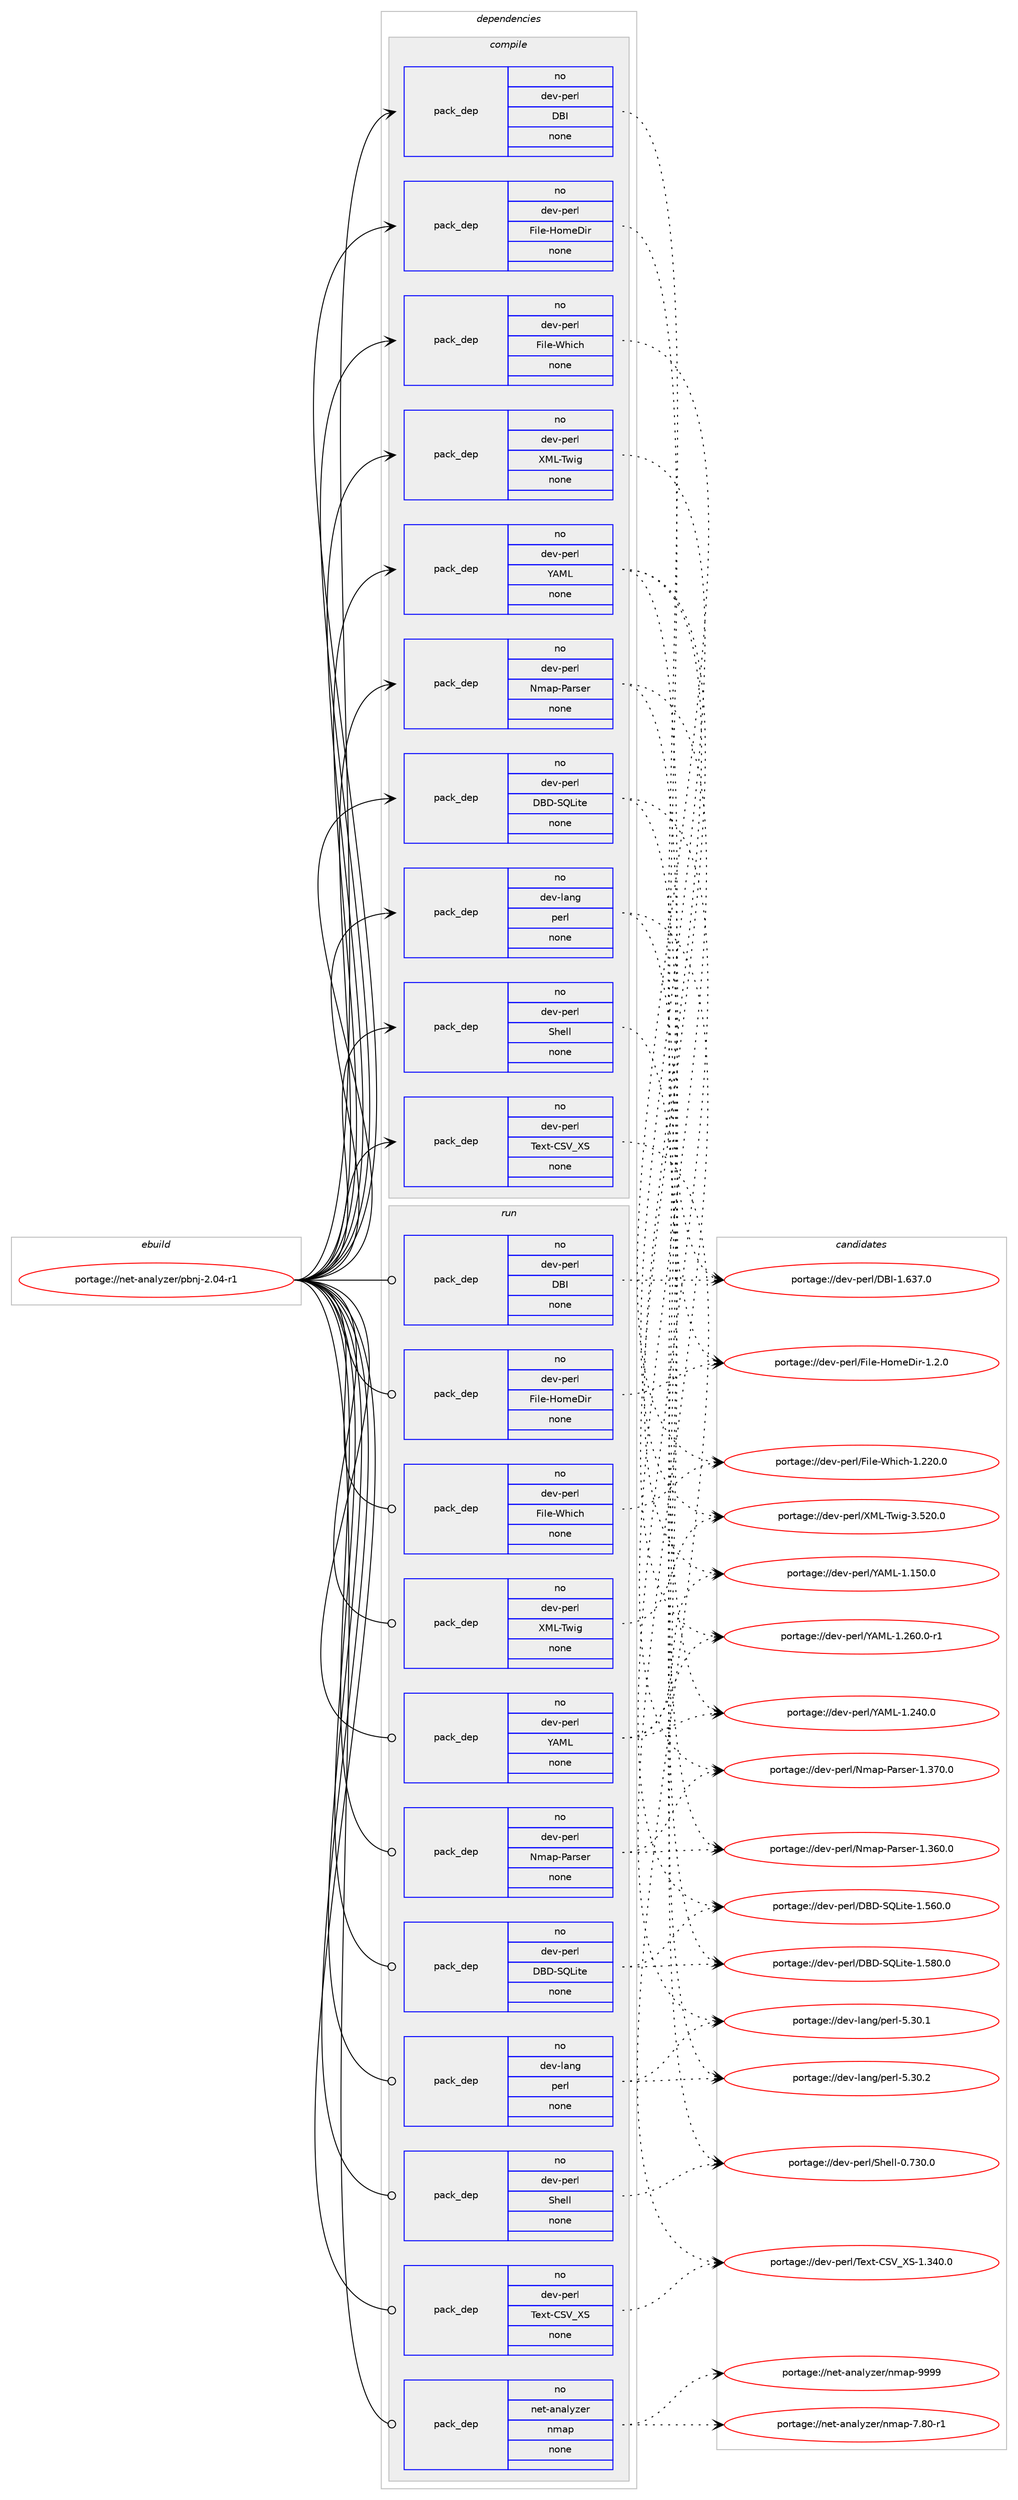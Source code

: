 digraph prolog {

# *************
# Graph options
# *************

newrank=true;
concentrate=true;
compound=true;
graph [rankdir=LR,fontname=Helvetica,fontsize=10,ranksep=1.5];#, ranksep=2.5, nodesep=0.2];
edge  [arrowhead=vee];
node  [fontname=Helvetica,fontsize=10];

# **********
# The ebuild
# **********

subgraph cluster_leftcol {
color=gray;
rank=same;
label=<<i>ebuild</i>>;
id [label="portage://net-analyzer/pbnj-2.04-r1", color=red, width=4, href="../net-analyzer/pbnj-2.04-r1.svg"];
}

# ****************
# The dependencies
# ****************

subgraph cluster_midcol {
color=gray;
label=<<i>dependencies</i>>;
subgraph cluster_compile {
fillcolor="#eeeeee";
style=filled;
label=<<i>compile</i>>;
subgraph pack7476 {
dependency8882 [label=<<TABLE BORDER="0" CELLBORDER="1" CELLSPACING="0" CELLPADDING="4" WIDTH="220"><TR><TD ROWSPAN="6" CELLPADDING="30">pack_dep</TD></TR><TR><TD WIDTH="110">no</TD></TR><TR><TD>dev-lang</TD></TR><TR><TD>perl</TD></TR><TR><TD>none</TD></TR><TR><TD></TD></TR></TABLE>>, shape=none, color=blue];
}
id:e -> dependency8882:w [weight=20,style="solid",arrowhead="vee"];
subgraph pack7477 {
dependency8883 [label=<<TABLE BORDER="0" CELLBORDER="1" CELLSPACING="0" CELLPADDING="4" WIDTH="220"><TR><TD ROWSPAN="6" CELLPADDING="30">pack_dep</TD></TR><TR><TD WIDTH="110">no</TD></TR><TR><TD>dev-perl</TD></TR><TR><TD>DBD-SQLite</TD></TR><TR><TD>none</TD></TR><TR><TD></TD></TR></TABLE>>, shape=none, color=blue];
}
id:e -> dependency8883:w [weight=20,style="solid",arrowhead="vee"];
subgraph pack7478 {
dependency8884 [label=<<TABLE BORDER="0" CELLBORDER="1" CELLSPACING="0" CELLPADDING="4" WIDTH="220"><TR><TD ROWSPAN="6" CELLPADDING="30">pack_dep</TD></TR><TR><TD WIDTH="110">no</TD></TR><TR><TD>dev-perl</TD></TR><TR><TD>DBI</TD></TR><TR><TD>none</TD></TR><TR><TD></TD></TR></TABLE>>, shape=none, color=blue];
}
id:e -> dependency8884:w [weight=20,style="solid",arrowhead="vee"];
subgraph pack7479 {
dependency8885 [label=<<TABLE BORDER="0" CELLBORDER="1" CELLSPACING="0" CELLPADDING="4" WIDTH="220"><TR><TD ROWSPAN="6" CELLPADDING="30">pack_dep</TD></TR><TR><TD WIDTH="110">no</TD></TR><TR><TD>dev-perl</TD></TR><TR><TD>File-HomeDir</TD></TR><TR><TD>none</TD></TR><TR><TD></TD></TR></TABLE>>, shape=none, color=blue];
}
id:e -> dependency8885:w [weight=20,style="solid",arrowhead="vee"];
subgraph pack7480 {
dependency8886 [label=<<TABLE BORDER="0" CELLBORDER="1" CELLSPACING="0" CELLPADDING="4" WIDTH="220"><TR><TD ROWSPAN="6" CELLPADDING="30">pack_dep</TD></TR><TR><TD WIDTH="110">no</TD></TR><TR><TD>dev-perl</TD></TR><TR><TD>File-Which</TD></TR><TR><TD>none</TD></TR><TR><TD></TD></TR></TABLE>>, shape=none, color=blue];
}
id:e -> dependency8886:w [weight=20,style="solid",arrowhead="vee"];
subgraph pack7481 {
dependency8887 [label=<<TABLE BORDER="0" CELLBORDER="1" CELLSPACING="0" CELLPADDING="4" WIDTH="220"><TR><TD ROWSPAN="6" CELLPADDING="30">pack_dep</TD></TR><TR><TD WIDTH="110">no</TD></TR><TR><TD>dev-perl</TD></TR><TR><TD>Nmap-Parser</TD></TR><TR><TD>none</TD></TR><TR><TD></TD></TR></TABLE>>, shape=none, color=blue];
}
id:e -> dependency8887:w [weight=20,style="solid",arrowhead="vee"];
subgraph pack7482 {
dependency8888 [label=<<TABLE BORDER="0" CELLBORDER="1" CELLSPACING="0" CELLPADDING="4" WIDTH="220"><TR><TD ROWSPAN="6" CELLPADDING="30">pack_dep</TD></TR><TR><TD WIDTH="110">no</TD></TR><TR><TD>dev-perl</TD></TR><TR><TD>Shell</TD></TR><TR><TD>none</TD></TR><TR><TD></TD></TR></TABLE>>, shape=none, color=blue];
}
id:e -> dependency8888:w [weight=20,style="solid",arrowhead="vee"];
subgraph pack7483 {
dependency8889 [label=<<TABLE BORDER="0" CELLBORDER="1" CELLSPACING="0" CELLPADDING="4" WIDTH="220"><TR><TD ROWSPAN="6" CELLPADDING="30">pack_dep</TD></TR><TR><TD WIDTH="110">no</TD></TR><TR><TD>dev-perl</TD></TR><TR><TD>Text-CSV_XS</TD></TR><TR><TD>none</TD></TR><TR><TD></TD></TR></TABLE>>, shape=none, color=blue];
}
id:e -> dependency8889:w [weight=20,style="solid",arrowhead="vee"];
subgraph pack7484 {
dependency8890 [label=<<TABLE BORDER="0" CELLBORDER="1" CELLSPACING="0" CELLPADDING="4" WIDTH="220"><TR><TD ROWSPAN="6" CELLPADDING="30">pack_dep</TD></TR><TR><TD WIDTH="110">no</TD></TR><TR><TD>dev-perl</TD></TR><TR><TD>XML-Twig</TD></TR><TR><TD>none</TD></TR><TR><TD></TD></TR></TABLE>>, shape=none, color=blue];
}
id:e -> dependency8890:w [weight=20,style="solid",arrowhead="vee"];
subgraph pack7485 {
dependency8891 [label=<<TABLE BORDER="0" CELLBORDER="1" CELLSPACING="0" CELLPADDING="4" WIDTH="220"><TR><TD ROWSPAN="6" CELLPADDING="30">pack_dep</TD></TR><TR><TD WIDTH="110">no</TD></TR><TR><TD>dev-perl</TD></TR><TR><TD>YAML</TD></TR><TR><TD>none</TD></TR><TR><TD></TD></TR></TABLE>>, shape=none, color=blue];
}
id:e -> dependency8891:w [weight=20,style="solid",arrowhead="vee"];
}
subgraph cluster_compileandrun {
fillcolor="#eeeeee";
style=filled;
label=<<i>compile and run</i>>;
}
subgraph cluster_run {
fillcolor="#eeeeee";
style=filled;
label=<<i>run</i>>;
subgraph pack7486 {
dependency8892 [label=<<TABLE BORDER="0" CELLBORDER="1" CELLSPACING="0" CELLPADDING="4" WIDTH="220"><TR><TD ROWSPAN="6" CELLPADDING="30">pack_dep</TD></TR><TR><TD WIDTH="110">no</TD></TR><TR><TD>dev-lang</TD></TR><TR><TD>perl</TD></TR><TR><TD>none</TD></TR><TR><TD></TD></TR></TABLE>>, shape=none, color=blue];
}
id:e -> dependency8892:w [weight=20,style="solid",arrowhead="odot"];
subgraph pack7487 {
dependency8893 [label=<<TABLE BORDER="0" CELLBORDER="1" CELLSPACING="0" CELLPADDING="4" WIDTH="220"><TR><TD ROWSPAN="6" CELLPADDING="30">pack_dep</TD></TR><TR><TD WIDTH="110">no</TD></TR><TR><TD>dev-perl</TD></TR><TR><TD>DBD-SQLite</TD></TR><TR><TD>none</TD></TR><TR><TD></TD></TR></TABLE>>, shape=none, color=blue];
}
id:e -> dependency8893:w [weight=20,style="solid",arrowhead="odot"];
subgraph pack7488 {
dependency8894 [label=<<TABLE BORDER="0" CELLBORDER="1" CELLSPACING="0" CELLPADDING="4" WIDTH="220"><TR><TD ROWSPAN="6" CELLPADDING="30">pack_dep</TD></TR><TR><TD WIDTH="110">no</TD></TR><TR><TD>dev-perl</TD></TR><TR><TD>DBI</TD></TR><TR><TD>none</TD></TR><TR><TD></TD></TR></TABLE>>, shape=none, color=blue];
}
id:e -> dependency8894:w [weight=20,style="solid",arrowhead="odot"];
subgraph pack7489 {
dependency8895 [label=<<TABLE BORDER="0" CELLBORDER="1" CELLSPACING="0" CELLPADDING="4" WIDTH="220"><TR><TD ROWSPAN="6" CELLPADDING="30">pack_dep</TD></TR><TR><TD WIDTH="110">no</TD></TR><TR><TD>dev-perl</TD></TR><TR><TD>File-HomeDir</TD></TR><TR><TD>none</TD></TR><TR><TD></TD></TR></TABLE>>, shape=none, color=blue];
}
id:e -> dependency8895:w [weight=20,style="solid",arrowhead="odot"];
subgraph pack7490 {
dependency8896 [label=<<TABLE BORDER="0" CELLBORDER="1" CELLSPACING="0" CELLPADDING="4" WIDTH="220"><TR><TD ROWSPAN="6" CELLPADDING="30">pack_dep</TD></TR><TR><TD WIDTH="110">no</TD></TR><TR><TD>dev-perl</TD></TR><TR><TD>File-Which</TD></TR><TR><TD>none</TD></TR><TR><TD></TD></TR></TABLE>>, shape=none, color=blue];
}
id:e -> dependency8896:w [weight=20,style="solid",arrowhead="odot"];
subgraph pack7491 {
dependency8897 [label=<<TABLE BORDER="0" CELLBORDER="1" CELLSPACING="0" CELLPADDING="4" WIDTH="220"><TR><TD ROWSPAN="6" CELLPADDING="30">pack_dep</TD></TR><TR><TD WIDTH="110">no</TD></TR><TR><TD>dev-perl</TD></TR><TR><TD>Nmap-Parser</TD></TR><TR><TD>none</TD></TR><TR><TD></TD></TR></TABLE>>, shape=none, color=blue];
}
id:e -> dependency8897:w [weight=20,style="solid",arrowhead="odot"];
subgraph pack7492 {
dependency8898 [label=<<TABLE BORDER="0" CELLBORDER="1" CELLSPACING="0" CELLPADDING="4" WIDTH="220"><TR><TD ROWSPAN="6" CELLPADDING="30">pack_dep</TD></TR><TR><TD WIDTH="110">no</TD></TR><TR><TD>dev-perl</TD></TR><TR><TD>Shell</TD></TR><TR><TD>none</TD></TR><TR><TD></TD></TR></TABLE>>, shape=none, color=blue];
}
id:e -> dependency8898:w [weight=20,style="solid",arrowhead="odot"];
subgraph pack7493 {
dependency8899 [label=<<TABLE BORDER="0" CELLBORDER="1" CELLSPACING="0" CELLPADDING="4" WIDTH="220"><TR><TD ROWSPAN="6" CELLPADDING="30">pack_dep</TD></TR><TR><TD WIDTH="110">no</TD></TR><TR><TD>dev-perl</TD></TR><TR><TD>Text-CSV_XS</TD></TR><TR><TD>none</TD></TR><TR><TD></TD></TR></TABLE>>, shape=none, color=blue];
}
id:e -> dependency8899:w [weight=20,style="solid",arrowhead="odot"];
subgraph pack7494 {
dependency8900 [label=<<TABLE BORDER="0" CELLBORDER="1" CELLSPACING="0" CELLPADDING="4" WIDTH="220"><TR><TD ROWSPAN="6" CELLPADDING="30">pack_dep</TD></TR><TR><TD WIDTH="110">no</TD></TR><TR><TD>dev-perl</TD></TR><TR><TD>XML-Twig</TD></TR><TR><TD>none</TD></TR><TR><TD></TD></TR></TABLE>>, shape=none, color=blue];
}
id:e -> dependency8900:w [weight=20,style="solid",arrowhead="odot"];
subgraph pack7495 {
dependency8901 [label=<<TABLE BORDER="0" CELLBORDER="1" CELLSPACING="0" CELLPADDING="4" WIDTH="220"><TR><TD ROWSPAN="6" CELLPADDING="30">pack_dep</TD></TR><TR><TD WIDTH="110">no</TD></TR><TR><TD>dev-perl</TD></TR><TR><TD>YAML</TD></TR><TR><TD>none</TD></TR><TR><TD></TD></TR></TABLE>>, shape=none, color=blue];
}
id:e -> dependency8901:w [weight=20,style="solid",arrowhead="odot"];
subgraph pack7496 {
dependency8902 [label=<<TABLE BORDER="0" CELLBORDER="1" CELLSPACING="0" CELLPADDING="4" WIDTH="220"><TR><TD ROWSPAN="6" CELLPADDING="30">pack_dep</TD></TR><TR><TD WIDTH="110">no</TD></TR><TR><TD>net-analyzer</TD></TR><TR><TD>nmap</TD></TR><TR><TD>none</TD></TR><TR><TD></TD></TR></TABLE>>, shape=none, color=blue];
}
id:e -> dependency8902:w [weight=20,style="solid",arrowhead="odot"];
}
}

# **************
# The candidates
# **************

subgraph cluster_choices {
rank=same;
color=gray;
label=<<i>candidates</i>>;

subgraph choice7476 {
color=black;
nodesep=1;
choice10010111845108971101034711210111410845534651484650 [label="portage://dev-lang/perl-5.30.2", color=red, width=4,href="../dev-lang/perl-5.30.2.svg"];
choice10010111845108971101034711210111410845534651484649 [label="portage://dev-lang/perl-5.30.1", color=red, width=4,href="../dev-lang/perl-5.30.1.svg"];
dependency8882:e -> choice10010111845108971101034711210111410845534651484650:w [style=dotted,weight="100"];
dependency8882:e -> choice10010111845108971101034711210111410845534651484649:w [style=dotted,weight="100"];
}
subgraph choice7477 {
color=black;
nodesep=1;
choice1001011184511210111410847686668458381761051161014549465356484648 [label="portage://dev-perl/DBD-SQLite-1.580.0", color=red, width=4,href="../dev-perl/DBD-SQLite-1.580.0.svg"];
choice1001011184511210111410847686668458381761051161014549465354484648 [label="portage://dev-perl/DBD-SQLite-1.560.0", color=red, width=4,href="../dev-perl/DBD-SQLite-1.560.0.svg"];
dependency8883:e -> choice1001011184511210111410847686668458381761051161014549465356484648:w [style=dotted,weight="100"];
dependency8883:e -> choice1001011184511210111410847686668458381761051161014549465354484648:w [style=dotted,weight="100"];
}
subgraph choice7478 {
color=black;
nodesep=1;
choice10010111845112101114108476866734549465451554648 [label="portage://dev-perl/DBI-1.637.0", color=red, width=4,href="../dev-perl/DBI-1.637.0.svg"];
dependency8884:e -> choice10010111845112101114108476866734549465451554648:w [style=dotted,weight="100"];
}
subgraph choice7479 {
color=black;
nodesep=1;
choice100101118451121011141084770105108101457211110910168105114454946504648 [label="portage://dev-perl/File-HomeDir-1.2.0", color=red, width=4,href="../dev-perl/File-HomeDir-1.2.0.svg"];
dependency8885:e -> choice100101118451121011141084770105108101457211110910168105114454946504648:w [style=dotted,weight="100"];
}
subgraph choice7480 {
color=black;
nodesep=1;
choice1001011184511210111410847701051081014587104105991044549465050484648 [label="portage://dev-perl/File-Which-1.220.0", color=red, width=4,href="../dev-perl/File-Which-1.220.0.svg"];
dependency8886:e -> choice1001011184511210111410847701051081014587104105991044549465050484648:w [style=dotted,weight="100"];
}
subgraph choice7481 {
color=black;
nodesep=1;
choice100101118451121011141084778109971124580971141151011144549465155484648 [label="portage://dev-perl/Nmap-Parser-1.370.0", color=red, width=4,href="../dev-perl/Nmap-Parser-1.370.0.svg"];
choice100101118451121011141084778109971124580971141151011144549465154484648 [label="portage://dev-perl/Nmap-Parser-1.360.0", color=red, width=4,href="../dev-perl/Nmap-Parser-1.360.0.svg"];
dependency8887:e -> choice100101118451121011141084778109971124580971141151011144549465155484648:w [style=dotted,weight="100"];
dependency8887:e -> choice100101118451121011141084778109971124580971141151011144549465154484648:w [style=dotted,weight="100"];
}
subgraph choice7482 {
color=black;
nodesep=1;
choice1001011184511210111410847831041011081084548465551484648 [label="portage://dev-perl/Shell-0.730.0", color=red, width=4,href="../dev-perl/Shell-0.730.0.svg"];
dependency8888:e -> choice1001011184511210111410847831041011081084548465551484648:w [style=dotted,weight="100"];
}
subgraph choice7483 {
color=black;
nodesep=1;
choice100101118451121011141084784101120116456783869588834549465152484648 [label="portage://dev-perl/Text-CSV_XS-1.340.0", color=red, width=4,href="../dev-perl/Text-CSV_XS-1.340.0.svg"];
dependency8889:e -> choice100101118451121011141084784101120116456783869588834549465152484648:w [style=dotted,weight="100"];
}
subgraph choice7484 {
color=black;
nodesep=1;
choice100101118451121011141084788777645841191051034551465350484648 [label="portage://dev-perl/XML-Twig-3.520.0", color=red, width=4,href="../dev-perl/XML-Twig-3.520.0.svg"];
dependency8890:e -> choice100101118451121011141084788777645841191051034551465350484648:w [style=dotted,weight="100"];
}
subgraph choice7485 {
color=black;
nodesep=1;
choice10010111845112101114108478965777645494650544846484511449 [label="portage://dev-perl/YAML-1.260.0-r1", color=red, width=4,href="../dev-perl/YAML-1.260.0-r1.svg"];
choice1001011184511210111410847896577764549465052484648 [label="portage://dev-perl/YAML-1.240.0", color=red, width=4,href="../dev-perl/YAML-1.240.0.svg"];
choice1001011184511210111410847896577764549464953484648 [label="portage://dev-perl/YAML-1.150.0", color=red, width=4,href="../dev-perl/YAML-1.150.0.svg"];
dependency8891:e -> choice10010111845112101114108478965777645494650544846484511449:w [style=dotted,weight="100"];
dependency8891:e -> choice1001011184511210111410847896577764549465052484648:w [style=dotted,weight="100"];
dependency8891:e -> choice1001011184511210111410847896577764549464953484648:w [style=dotted,weight="100"];
}
subgraph choice7486 {
color=black;
nodesep=1;
choice10010111845108971101034711210111410845534651484650 [label="portage://dev-lang/perl-5.30.2", color=red, width=4,href="../dev-lang/perl-5.30.2.svg"];
choice10010111845108971101034711210111410845534651484649 [label="portage://dev-lang/perl-5.30.1", color=red, width=4,href="../dev-lang/perl-5.30.1.svg"];
dependency8892:e -> choice10010111845108971101034711210111410845534651484650:w [style=dotted,weight="100"];
dependency8892:e -> choice10010111845108971101034711210111410845534651484649:w [style=dotted,weight="100"];
}
subgraph choice7487 {
color=black;
nodesep=1;
choice1001011184511210111410847686668458381761051161014549465356484648 [label="portage://dev-perl/DBD-SQLite-1.580.0", color=red, width=4,href="../dev-perl/DBD-SQLite-1.580.0.svg"];
choice1001011184511210111410847686668458381761051161014549465354484648 [label="portage://dev-perl/DBD-SQLite-1.560.0", color=red, width=4,href="../dev-perl/DBD-SQLite-1.560.0.svg"];
dependency8893:e -> choice1001011184511210111410847686668458381761051161014549465356484648:w [style=dotted,weight="100"];
dependency8893:e -> choice1001011184511210111410847686668458381761051161014549465354484648:w [style=dotted,weight="100"];
}
subgraph choice7488 {
color=black;
nodesep=1;
choice10010111845112101114108476866734549465451554648 [label="portage://dev-perl/DBI-1.637.0", color=red, width=4,href="../dev-perl/DBI-1.637.0.svg"];
dependency8894:e -> choice10010111845112101114108476866734549465451554648:w [style=dotted,weight="100"];
}
subgraph choice7489 {
color=black;
nodesep=1;
choice100101118451121011141084770105108101457211110910168105114454946504648 [label="portage://dev-perl/File-HomeDir-1.2.0", color=red, width=4,href="../dev-perl/File-HomeDir-1.2.0.svg"];
dependency8895:e -> choice100101118451121011141084770105108101457211110910168105114454946504648:w [style=dotted,weight="100"];
}
subgraph choice7490 {
color=black;
nodesep=1;
choice1001011184511210111410847701051081014587104105991044549465050484648 [label="portage://dev-perl/File-Which-1.220.0", color=red, width=4,href="../dev-perl/File-Which-1.220.0.svg"];
dependency8896:e -> choice1001011184511210111410847701051081014587104105991044549465050484648:w [style=dotted,weight="100"];
}
subgraph choice7491 {
color=black;
nodesep=1;
choice100101118451121011141084778109971124580971141151011144549465155484648 [label="portage://dev-perl/Nmap-Parser-1.370.0", color=red, width=4,href="../dev-perl/Nmap-Parser-1.370.0.svg"];
choice100101118451121011141084778109971124580971141151011144549465154484648 [label="portage://dev-perl/Nmap-Parser-1.360.0", color=red, width=4,href="../dev-perl/Nmap-Parser-1.360.0.svg"];
dependency8897:e -> choice100101118451121011141084778109971124580971141151011144549465155484648:w [style=dotted,weight="100"];
dependency8897:e -> choice100101118451121011141084778109971124580971141151011144549465154484648:w [style=dotted,weight="100"];
}
subgraph choice7492 {
color=black;
nodesep=1;
choice1001011184511210111410847831041011081084548465551484648 [label="portage://dev-perl/Shell-0.730.0", color=red, width=4,href="../dev-perl/Shell-0.730.0.svg"];
dependency8898:e -> choice1001011184511210111410847831041011081084548465551484648:w [style=dotted,weight="100"];
}
subgraph choice7493 {
color=black;
nodesep=1;
choice100101118451121011141084784101120116456783869588834549465152484648 [label="portage://dev-perl/Text-CSV_XS-1.340.0", color=red, width=4,href="../dev-perl/Text-CSV_XS-1.340.0.svg"];
dependency8899:e -> choice100101118451121011141084784101120116456783869588834549465152484648:w [style=dotted,weight="100"];
}
subgraph choice7494 {
color=black;
nodesep=1;
choice100101118451121011141084788777645841191051034551465350484648 [label="portage://dev-perl/XML-Twig-3.520.0", color=red, width=4,href="../dev-perl/XML-Twig-3.520.0.svg"];
dependency8900:e -> choice100101118451121011141084788777645841191051034551465350484648:w [style=dotted,weight="100"];
}
subgraph choice7495 {
color=black;
nodesep=1;
choice10010111845112101114108478965777645494650544846484511449 [label="portage://dev-perl/YAML-1.260.0-r1", color=red, width=4,href="../dev-perl/YAML-1.260.0-r1.svg"];
choice1001011184511210111410847896577764549465052484648 [label="portage://dev-perl/YAML-1.240.0", color=red, width=4,href="../dev-perl/YAML-1.240.0.svg"];
choice1001011184511210111410847896577764549464953484648 [label="portage://dev-perl/YAML-1.150.0", color=red, width=4,href="../dev-perl/YAML-1.150.0.svg"];
dependency8901:e -> choice10010111845112101114108478965777645494650544846484511449:w [style=dotted,weight="100"];
dependency8901:e -> choice1001011184511210111410847896577764549465052484648:w [style=dotted,weight="100"];
dependency8901:e -> choice1001011184511210111410847896577764549464953484648:w [style=dotted,weight="100"];
}
subgraph choice7496 {
color=black;
nodesep=1;
choice11010111645971109710812112210111447110109971124557575757 [label="portage://net-analyzer/nmap-9999", color=red, width=4,href="../net-analyzer/nmap-9999.svg"];
choice110101116459711097108121122101114471101099711245554656484511449 [label="portage://net-analyzer/nmap-7.80-r1", color=red, width=4,href="../net-analyzer/nmap-7.80-r1.svg"];
dependency8902:e -> choice11010111645971109710812112210111447110109971124557575757:w [style=dotted,weight="100"];
dependency8902:e -> choice110101116459711097108121122101114471101099711245554656484511449:w [style=dotted,weight="100"];
}
}

}
